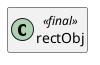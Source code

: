 @startuml
set namespaceSeparator \\
hide members
hide << alias >> circle

class rectObj << final >>
@enduml
